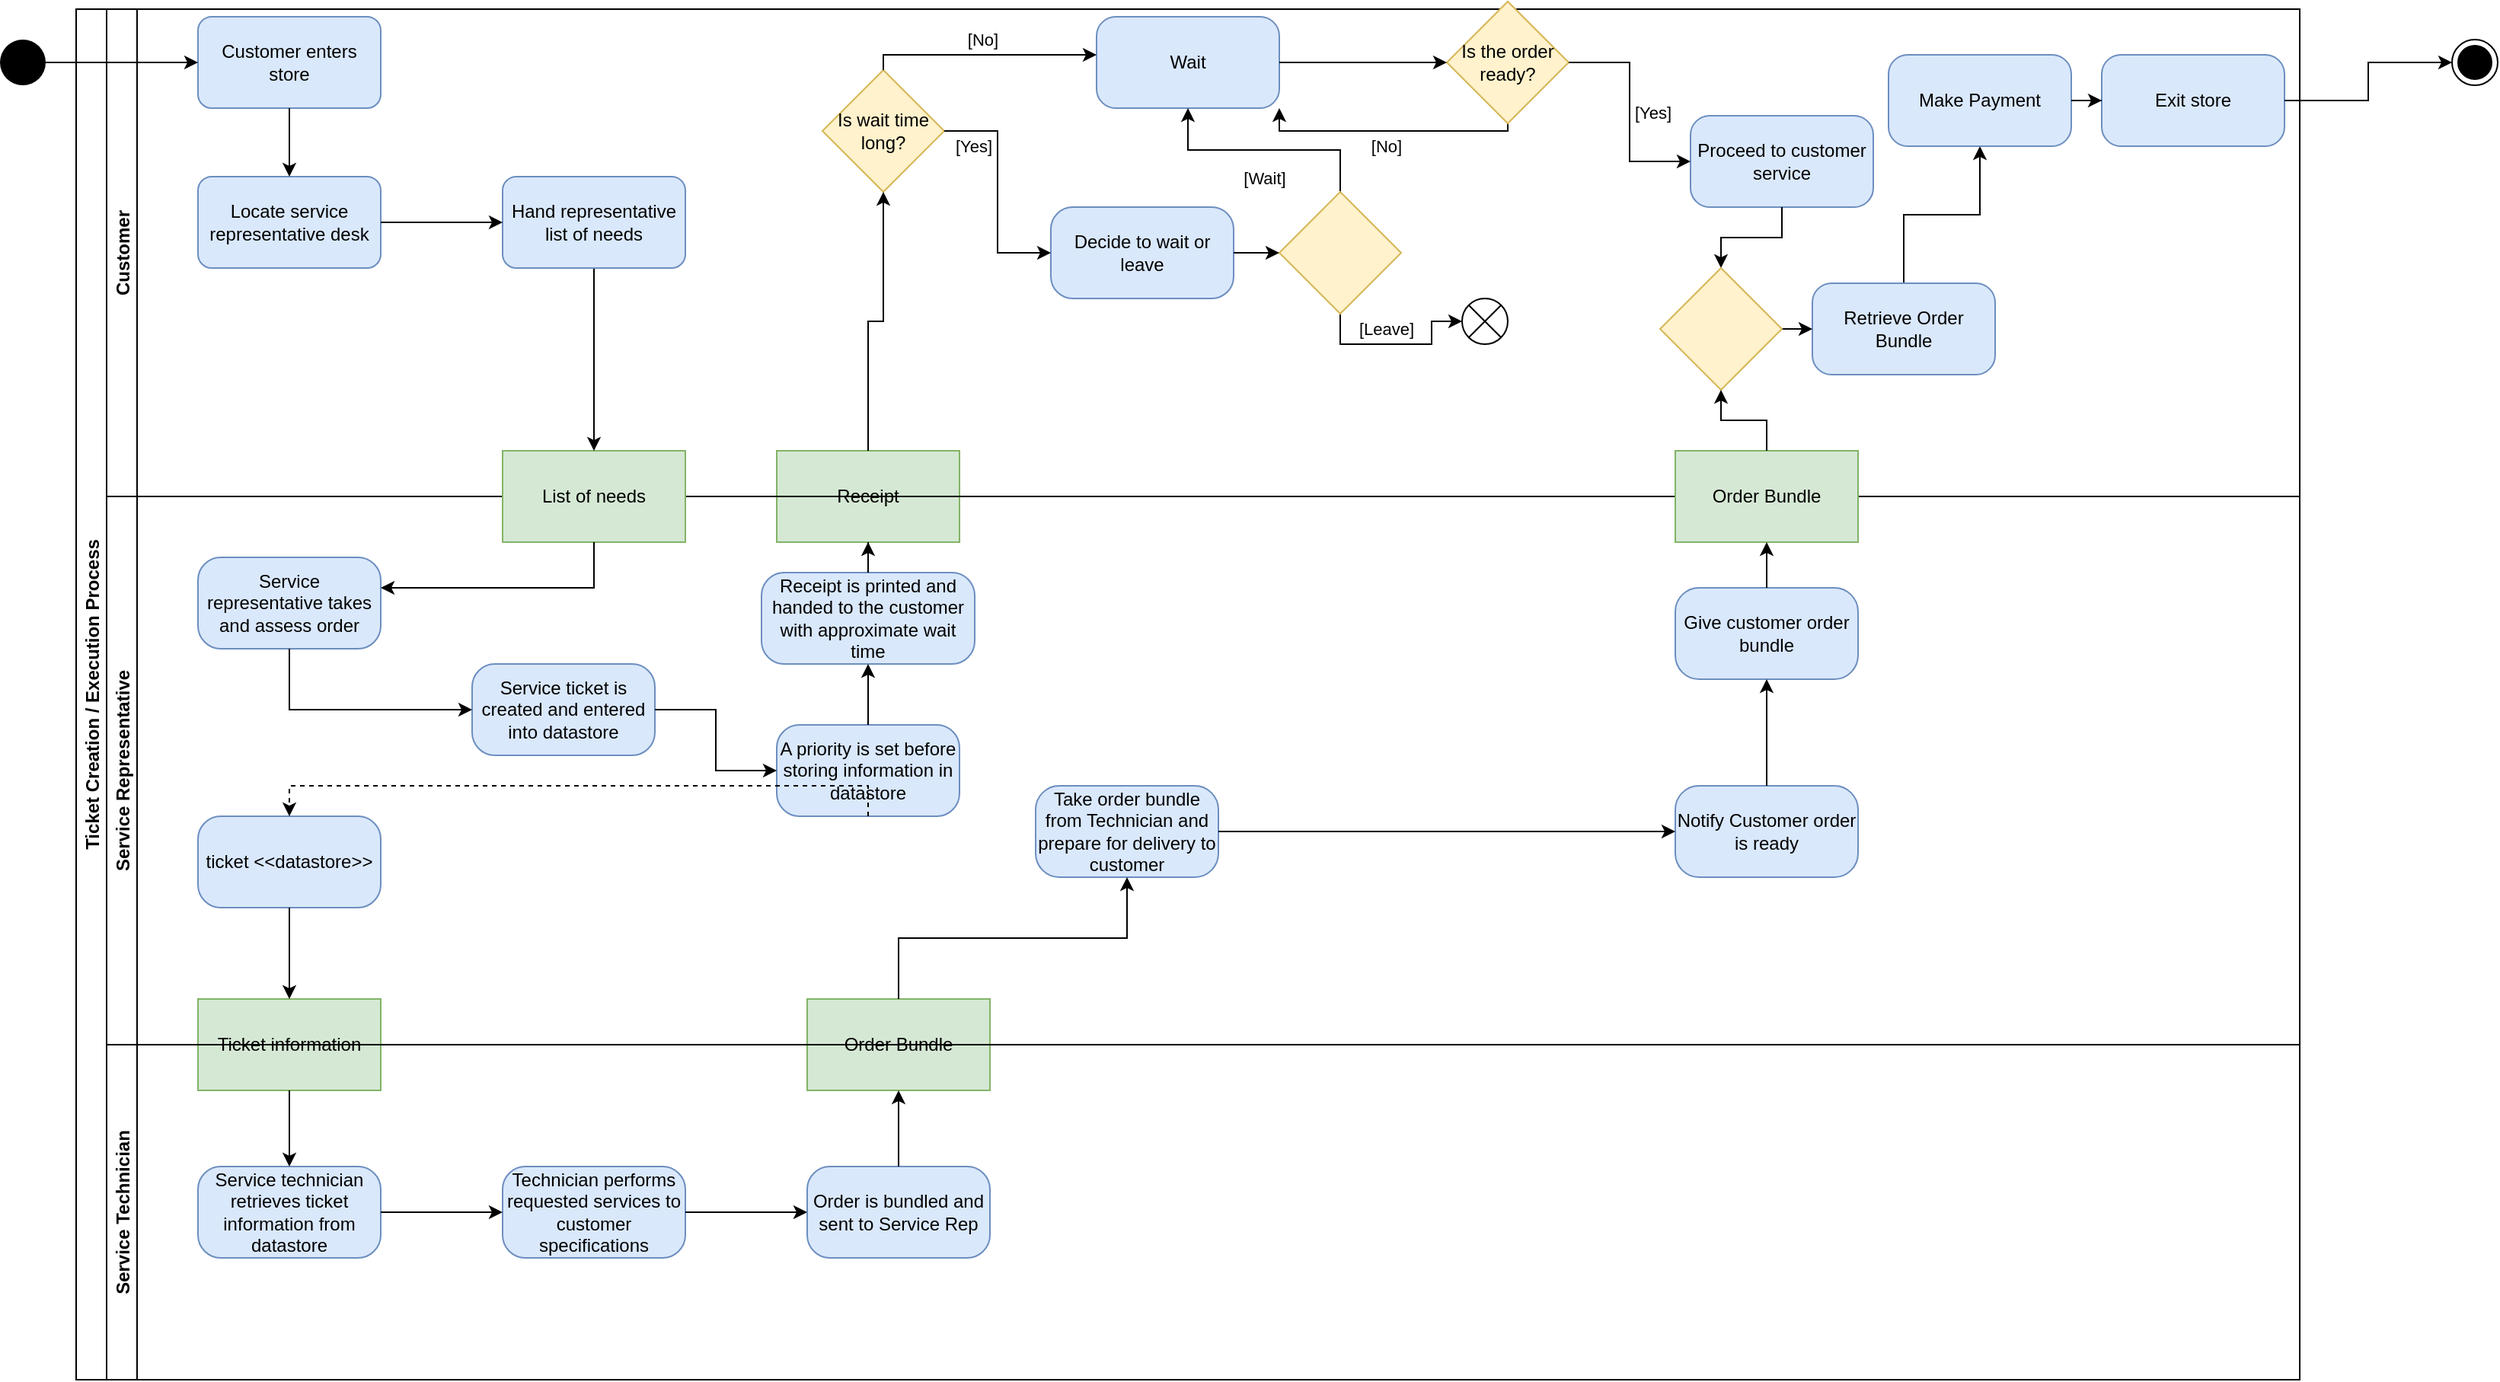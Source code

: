 <mxfile version="20.3.0" type="device" pages="3"><diagram id="ZKMqJ_BEeU0OBs7D5siI" name="Ticket creation &amp; execution"><mxGraphModel dx="2062" dy="1225" grid="1" gridSize="10" guides="1" tooltips="1" connect="1" arrows="1" fold="1" page="1" pageScale="1" pageWidth="1100" pageHeight="850" math="0" shadow="0"><root><mxCell id="0"/><mxCell id="1" parent="0"/><mxCell id="JfUWYez7sKmRJ-9ajCU5-1" value="Ticket Creation / Execution Process" style="swimlane;childLayout=stackLayout;resizeParent=1;resizeParentMax=0;horizontal=0;startSize=20;horizontalStack=0;" parent="1" vertex="1"><mxGeometry x="70" y="160" width="1460" height="900" as="geometry"/></mxCell><mxCell id="JfUWYez7sKmRJ-9ajCU5-2" value="Customer" style="swimlane;startSize=20;horizontal=0;" parent="JfUWYez7sKmRJ-9ajCU5-1" vertex="1"><mxGeometry x="20" width="1440" height="320" as="geometry"/></mxCell><mxCell id="Pb6jG4cwMcX9YIwCcuQ--3" value="Customer enters store" style="rounded=1;whiteSpace=wrap;html=1;fillColor=#dae8fc;strokeColor=#6c8ebf;" parent="JfUWYez7sKmRJ-9ajCU5-2" vertex="1"><mxGeometry x="60" y="5" width="120" height="60" as="geometry"/></mxCell><mxCell id="Pb6jG4cwMcX9YIwCcuQ--5" value="Locate service representative desk" style="whiteSpace=wrap;html=1;fillColor=#dae8fc;strokeColor=#6c8ebf;rounded=1;" parent="JfUWYez7sKmRJ-9ajCU5-2" vertex="1"><mxGeometry x="60" y="110" width="120" height="60" as="geometry"/></mxCell><mxCell id="Pb6jG4cwMcX9YIwCcuQ--6" value="" style="edgeStyle=orthogonalEdgeStyle;rounded=0;orthogonalLoop=1;jettySize=auto;html=1;" parent="JfUWYez7sKmRJ-9ajCU5-2" source="Pb6jG4cwMcX9YIwCcuQ--3" target="Pb6jG4cwMcX9YIwCcuQ--5" edge="1"><mxGeometry relative="1" as="geometry"/></mxCell><mxCell id="Pb6jG4cwMcX9YIwCcuQ--28" value="Receipt" style="whiteSpace=wrap;html=1;fillColor=#d5e8d4;strokeColor=#82b366;rounded=1;arcSize=0;" parent="JfUWYez7sKmRJ-9ajCU5-2" vertex="1"><mxGeometry x="440" y="290" width="120" height="60" as="geometry"/></mxCell><mxCell id="Pb6jG4cwMcX9YIwCcuQ--33" value="Is wait time long?" style="rhombus;whiteSpace=wrap;html=1;fillColor=#fff2cc;strokeColor=#d6b656;rounded=1;arcSize=0;" parent="JfUWYez7sKmRJ-9ajCU5-2" vertex="1"><mxGeometry x="470" y="40" width="80" height="80" as="geometry"/></mxCell><mxCell id="Pb6jG4cwMcX9YIwCcuQ--34" value="" style="edgeStyle=orthogonalEdgeStyle;rounded=0;orthogonalLoop=1;jettySize=auto;html=1;" parent="JfUWYez7sKmRJ-9ajCU5-2" source="Pb6jG4cwMcX9YIwCcuQ--28" target="Pb6jG4cwMcX9YIwCcuQ--33" edge="1"><mxGeometry relative="1" as="geometry"/></mxCell><mxCell id="Pb6jG4cwMcX9YIwCcuQ--35" value="Wait" style="whiteSpace=wrap;html=1;fillColor=#dae8fc;strokeColor=#6c8ebf;rounded=1;arcSize=21;" parent="JfUWYez7sKmRJ-9ajCU5-2" vertex="1"><mxGeometry x="650" y="5" width="120" height="60" as="geometry"/></mxCell><mxCell id="Pb6jG4cwMcX9YIwCcuQ--36" value="[No]" style="edgeStyle=orthogonalEdgeStyle;rounded=0;orthogonalLoop=1;jettySize=auto;html=1;" parent="JfUWYez7sKmRJ-9ajCU5-2" source="Pb6jG4cwMcX9YIwCcuQ--33" target="Pb6jG4cwMcX9YIwCcuQ--35" edge="1"><mxGeometry x="-0.0" y="10" relative="1" as="geometry"><Array as="points"><mxPoint x="510" y="30"/></Array><mxPoint as="offset"/></mxGeometry></mxCell><mxCell id="Pb6jG4cwMcX9YIwCcuQ--40" value="Decide to wait or leave" style="whiteSpace=wrap;html=1;fillColor=#dae8fc;strokeColor=#6c8ebf;rounded=1;arcSize=24;" parent="JfUWYez7sKmRJ-9ajCU5-2" vertex="1"><mxGeometry x="620" y="130" width="120" height="60" as="geometry"/></mxCell><mxCell id="Pb6jG4cwMcX9YIwCcuQ--41" value="[Yes]" style="edgeStyle=orthogonalEdgeStyle;rounded=0;orthogonalLoop=1;jettySize=auto;html=1;entryX=0;entryY=0.5;entryDx=0;entryDy=0;" parent="JfUWYez7sKmRJ-9ajCU5-2" source="Pb6jG4cwMcX9YIwCcuQ--33" target="Pb6jG4cwMcX9YIwCcuQ--40" edge="1"><mxGeometry x="-0.75" y="-10" relative="1" as="geometry"><mxPoint as="offset"/></mxGeometry></mxCell><mxCell id="Pb6jG4cwMcX9YIwCcuQ--44" value="" style="shape=sumEllipse;perimeter=ellipsePerimeter;whiteSpace=wrap;html=1;backgroundOutline=1;" parent="JfUWYez7sKmRJ-9ajCU5-2" vertex="1"><mxGeometry x="890" y="190" width="30" height="30" as="geometry"/></mxCell><mxCell id="Pb6jG4cwMcX9YIwCcuQ--61" value="[Wait]" style="edgeStyle=orthogonalEdgeStyle;rounded=0;orthogonalLoop=1;jettySize=auto;html=1;exitX=0.5;exitY=0;exitDx=0;exitDy=0;entryX=0.5;entryY=1;entryDx=0;entryDy=0;" parent="JfUWYez7sKmRJ-9ajCU5-2" source="Pb6jG4cwMcX9YIwCcuQ--59" target="Pb6jG4cwMcX9YIwCcuQ--35" edge="1"><mxGeometry x="0.0" y="18" relative="1" as="geometry"><mxPoint as="offset"/></mxGeometry></mxCell><mxCell id="Pb6jG4cwMcX9YIwCcuQ--62" value="[Leave]" style="edgeStyle=orthogonalEdgeStyle;rounded=0;orthogonalLoop=1;jettySize=auto;html=1;exitX=0.5;exitY=1;exitDx=0;exitDy=0;entryX=0;entryY=0.5;entryDx=0;entryDy=0;" parent="JfUWYez7sKmRJ-9ajCU5-2" source="Pb6jG4cwMcX9YIwCcuQ--59" target="Pb6jG4cwMcX9YIwCcuQ--44" edge="1"><mxGeometry x="-0.13" y="10" relative="1" as="geometry"><mxPoint as="offset"/></mxGeometry></mxCell><mxCell id="Pb6jG4cwMcX9YIwCcuQ--59" value="" style="rhombus;whiteSpace=wrap;html=1;fillColor=#fff2cc;strokeColor=#d6b656;rounded=1;arcSize=0;" parent="JfUWYez7sKmRJ-9ajCU5-2" vertex="1"><mxGeometry x="770" y="120" width="80" height="80" as="geometry"/></mxCell><mxCell id="Pb6jG4cwMcX9YIwCcuQ--60" value="" style="edgeStyle=orthogonalEdgeStyle;rounded=0;orthogonalLoop=1;jettySize=auto;html=1;" parent="JfUWYez7sKmRJ-9ajCU5-2" source="Pb6jG4cwMcX9YIwCcuQ--40" target="Pb6jG4cwMcX9YIwCcuQ--59" edge="1"><mxGeometry relative="1" as="geometry"/></mxCell><mxCell id="Pb6jG4cwMcX9YIwCcuQ--63" value="[No]" style="edgeStyle=orthogonalEdgeStyle;rounded=0;orthogonalLoop=1;jettySize=auto;html=1;exitX=0.5;exitY=1;exitDx=0;exitDy=0;entryX=1;entryY=1;entryDx=0;entryDy=0;" parent="JfUWYez7sKmRJ-9ajCU5-2" source="Pb6jG4cwMcX9YIwCcuQ--56" target="Pb6jG4cwMcX9YIwCcuQ--35" edge="1"><mxGeometry y="10" relative="1" as="geometry"><Array as="points"><mxPoint x="920" y="80"/><mxPoint x="770" y="80"/></Array><mxPoint as="offset"/></mxGeometry></mxCell><mxCell id="Pb6jG4cwMcX9YIwCcuQ--56" value="Is the order ready?" style="rhombus;whiteSpace=wrap;html=1;fillColor=#fff2cc;strokeColor=#d6b656;rounded=1;arcSize=0;" parent="JfUWYez7sKmRJ-9ajCU5-2" vertex="1"><mxGeometry x="880" y="-5" width="80" height="80" as="geometry"/></mxCell><mxCell id="Pb6jG4cwMcX9YIwCcuQ--57" value="" style="edgeStyle=orthogonalEdgeStyle;rounded=0;orthogonalLoop=1;jettySize=auto;html=1;" parent="JfUWYez7sKmRJ-9ajCU5-2" source="Pb6jG4cwMcX9YIwCcuQ--35" target="Pb6jG4cwMcX9YIwCcuQ--56" edge="1"><mxGeometry relative="1" as="geometry"/></mxCell><mxCell id="Pb6jG4cwMcX9YIwCcuQ--64" value="Proceed to customer service" style="whiteSpace=wrap;html=1;fillColor=#dae8fc;strokeColor=#6c8ebf;rounded=1;arcSize=21;" parent="JfUWYez7sKmRJ-9ajCU5-2" vertex="1"><mxGeometry x="1040" y="70" width="120" height="60" as="geometry"/></mxCell><mxCell id="Pb6jG4cwMcX9YIwCcuQ--65" value="[Yes]" style="edgeStyle=orthogonalEdgeStyle;rounded=0;orthogonalLoop=1;jettySize=auto;html=1;" parent="JfUWYez7sKmRJ-9ajCU5-2" source="Pb6jG4cwMcX9YIwCcuQ--56" target="Pb6jG4cwMcX9YIwCcuQ--64" edge="1"><mxGeometry y="15" relative="1" as="geometry"><mxPoint as="offset"/></mxGeometry></mxCell><mxCell id="SjCFWOZWEIqrJJ7e1sDT-5" value="" style="edgeStyle=orthogonalEdgeStyle;rounded=0;orthogonalLoop=1;jettySize=auto;html=1;" parent="JfUWYez7sKmRJ-9ajCU5-2" source="0JuAudsnOSXtIlMTgCOu-5" target="SjCFWOZWEIqrJJ7e1sDT-4" edge="1"><mxGeometry relative="1" as="geometry"/></mxCell><mxCell id="0JuAudsnOSXtIlMTgCOu-5" value="Retrieve Order Bundle" style="whiteSpace=wrap;html=1;fillColor=#dae8fc;strokeColor=#6c8ebf;rounded=1;arcSize=21;" parent="JfUWYez7sKmRJ-9ajCU5-2" vertex="1"><mxGeometry x="1120" y="180" width="120" height="60" as="geometry"/></mxCell><mxCell id="0JuAudsnOSXtIlMTgCOu-6" value="" style="edgeStyle=orthogonalEdgeStyle;rounded=0;orthogonalLoop=1;jettySize=auto;html=1;entryX=0.5;entryY=0;entryDx=0;entryDy=0;" parent="JfUWYez7sKmRJ-9ajCU5-2" source="Pb6jG4cwMcX9YIwCcuQ--64" target="SjCFWOZWEIqrJJ7e1sDT-1" edge="1"><mxGeometry relative="1" as="geometry"><mxPoint x="1080" y="180" as="targetPoint"/></mxGeometry></mxCell><mxCell id="SjCFWOZWEIqrJJ7e1sDT-3" style="edgeStyle=orthogonalEdgeStyle;rounded=0;orthogonalLoop=1;jettySize=auto;html=1;exitX=1;exitY=0.5;exitDx=0;exitDy=0;entryX=0;entryY=0.5;entryDx=0;entryDy=0;" parent="JfUWYez7sKmRJ-9ajCU5-2" source="SjCFWOZWEIqrJJ7e1sDT-1" target="0JuAudsnOSXtIlMTgCOu-5" edge="1"><mxGeometry relative="1" as="geometry"/></mxCell><mxCell id="SjCFWOZWEIqrJJ7e1sDT-1" value="" style="rhombus;whiteSpace=wrap;html=1;fillColor=#fff2cc;strokeColor=#d6b656;rounded=1;arcSize=0;" parent="JfUWYez7sKmRJ-9ajCU5-2" vertex="1"><mxGeometry x="1020" y="170" width="80" height="80" as="geometry"/></mxCell><mxCell id="SjCFWOZWEIqrJJ7e1sDT-4" value="Make Payment" style="whiteSpace=wrap;html=1;fillColor=#dae8fc;strokeColor=#6c8ebf;rounded=1;arcSize=21;" parent="JfUWYez7sKmRJ-9ajCU5-2" vertex="1"><mxGeometry x="1170" y="30" width="120" height="60" as="geometry"/></mxCell><mxCell id="SjCFWOZWEIqrJJ7e1sDT-6" value="Exit store" style="whiteSpace=wrap;html=1;fillColor=#dae8fc;strokeColor=#6c8ebf;rounded=1;arcSize=21;" parent="JfUWYez7sKmRJ-9ajCU5-2" vertex="1"><mxGeometry x="1310" y="30" width="120" height="60" as="geometry"/></mxCell><mxCell id="SjCFWOZWEIqrJJ7e1sDT-7" value="" style="edgeStyle=orthogonalEdgeStyle;rounded=0;orthogonalLoop=1;jettySize=auto;html=1;" parent="JfUWYez7sKmRJ-9ajCU5-2" source="SjCFWOZWEIqrJJ7e1sDT-4" target="SjCFWOZWEIqrJJ7e1sDT-6" edge="1"><mxGeometry relative="1" as="geometry"/></mxCell><mxCell id="JfUWYez7sKmRJ-9ajCU5-3" value="Service Representative" style="swimlane;startSize=20;horizontal=0;" parent="JfUWYez7sKmRJ-9ajCU5-1" vertex="1"><mxGeometry x="20" y="320" width="1440" height="360" as="geometry"/></mxCell><mxCell id="Pb6jG4cwMcX9YIwCcuQ--9" value="List of needs" style="whiteSpace=wrap;html=1;fillColor=#d5e8d4;strokeColor=#82b366;rounded=1;arcSize=0;" parent="JfUWYez7sKmRJ-9ajCU5-3" vertex="1"><mxGeometry x="260" y="-30" width="120" height="60" as="geometry"/></mxCell><mxCell id="Pb6jG4cwMcX9YIwCcuQ--11" value="Service representative takes and assess order" style="whiteSpace=wrap;html=1;fillColor=#dae8fc;strokeColor=#6c8ebf;rounded=1;arcSize=25;" parent="JfUWYez7sKmRJ-9ajCU5-3" vertex="1"><mxGeometry x="60" y="40" width="120" height="60" as="geometry"/></mxCell><mxCell id="Pb6jG4cwMcX9YIwCcuQ--12" value="" style="edgeStyle=orthogonalEdgeStyle;rounded=0;orthogonalLoop=1;jettySize=auto;html=1;" parent="JfUWYez7sKmRJ-9ajCU5-3" source="Pb6jG4cwMcX9YIwCcuQ--9" target="Pb6jG4cwMcX9YIwCcuQ--11" edge="1"><mxGeometry relative="1" as="geometry"><Array as="points"><mxPoint x="320" y="60"/></Array></mxGeometry></mxCell><mxCell id="Pb6jG4cwMcX9YIwCcuQ--13" value="Service ticket is created and entered into datastore" style="whiteSpace=wrap;html=1;fillColor=#dae8fc;strokeColor=#6c8ebf;rounded=1;arcSize=25;" parent="JfUWYez7sKmRJ-9ajCU5-3" vertex="1"><mxGeometry x="240" y="110" width="120" height="60" as="geometry"/></mxCell><mxCell id="Pb6jG4cwMcX9YIwCcuQ--14" value="" style="edgeStyle=orthogonalEdgeStyle;rounded=0;orthogonalLoop=1;jettySize=auto;html=1;entryX=0;entryY=0.5;entryDx=0;entryDy=0;" parent="JfUWYez7sKmRJ-9ajCU5-3" source="Pb6jG4cwMcX9YIwCcuQ--11" target="Pb6jG4cwMcX9YIwCcuQ--13" edge="1"><mxGeometry relative="1" as="geometry"><Array as="points"><mxPoint x="120" y="140"/><mxPoint x="240" y="140"/></Array></mxGeometry></mxCell><mxCell id="Pb6jG4cwMcX9YIwCcuQ--15" value="ticket &amp;lt;&amp;lt;datastore&amp;gt;&amp;gt;" style="whiteSpace=wrap;html=1;fillColor=#dae8fc;strokeColor=#6c8ebf;rounded=1;arcSize=25;" parent="JfUWYez7sKmRJ-9ajCU5-3" vertex="1"><mxGeometry x="60" y="210" width="120" height="60" as="geometry"/></mxCell><mxCell id="Pb6jG4cwMcX9YIwCcuQ--23" value="Ticket information" style="whiteSpace=wrap;html=1;fillColor=#d5e8d4;strokeColor=#82b366;rounded=1;arcSize=0;" parent="JfUWYez7sKmRJ-9ajCU5-3" vertex="1"><mxGeometry x="60" y="330" width="120" height="60" as="geometry"/></mxCell><mxCell id="Pb6jG4cwMcX9YIwCcuQ--24" value="" style="edgeStyle=orthogonalEdgeStyle;rounded=0;orthogonalLoop=1;jettySize=auto;html=1;" parent="JfUWYez7sKmRJ-9ajCU5-3" source="Pb6jG4cwMcX9YIwCcuQ--15" target="Pb6jG4cwMcX9YIwCcuQ--23" edge="1"><mxGeometry relative="1" as="geometry"/></mxCell><mxCell id="Pb6jG4cwMcX9YIwCcuQ--26" value="Receipt is printed and handed to the customer with approximate wait time" style="whiteSpace=wrap;html=1;fillColor=#dae8fc;strokeColor=#6c8ebf;rounded=1;arcSize=25;" parent="JfUWYez7sKmRJ-9ajCU5-3" vertex="1"><mxGeometry x="430" y="50" width="140" height="60" as="geometry"/></mxCell><mxCell id="Pb6jG4cwMcX9YIwCcuQ--17" value="A priority is set before storing information in datastore" style="whiteSpace=wrap;html=1;fillColor=#dae8fc;strokeColor=#6c8ebf;rounded=1;arcSize=25;" parent="JfUWYez7sKmRJ-9ajCU5-3" vertex="1"><mxGeometry x="440" y="150" width="120" height="60" as="geometry"/></mxCell><mxCell id="Pb6jG4cwMcX9YIwCcuQ--18" value="" style="edgeStyle=orthogonalEdgeStyle;rounded=0;orthogonalLoop=1;jettySize=auto;html=1;" parent="JfUWYez7sKmRJ-9ajCU5-3" source="Pb6jG4cwMcX9YIwCcuQ--13" target="Pb6jG4cwMcX9YIwCcuQ--17" edge="1"><mxGeometry relative="1" as="geometry"/></mxCell><mxCell id="Pb6jG4cwMcX9YIwCcuQ--16" value="" style="edgeStyle=orthogonalEdgeStyle;rounded=0;orthogonalLoop=1;jettySize=auto;html=1;dashed=1;exitX=0.5;exitY=1;exitDx=0;exitDy=0;entryX=0.5;entryY=0;entryDx=0;entryDy=0;" parent="JfUWYez7sKmRJ-9ajCU5-3" source="Pb6jG4cwMcX9YIwCcuQ--17" target="Pb6jG4cwMcX9YIwCcuQ--15" edge="1"><mxGeometry relative="1" as="geometry"><Array as="points"><mxPoint x="500" y="190"/><mxPoint x="120" y="190"/></Array></mxGeometry></mxCell><mxCell id="Pb6jG4cwMcX9YIwCcuQ--27" value="" style="edgeStyle=orthogonalEdgeStyle;rounded=0;orthogonalLoop=1;jettySize=auto;html=1;" parent="JfUWYez7sKmRJ-9ajCU5-3" source="Pb6jG4cwMcX9YIwCcuQ--17" target="Pb6jG4cwMcX9YIwCcuQ--26" edge="1"><mxGeometry relative="1" as="geometry"/></mxCell><mxCell id="Pb6jG4cwMcX9YIwCcuQ--50" value="Order Bundle" style="whiteSpace=wrap;html=1;fillColor=#d5e8d4;strokeColor=#82b366;rounded=1;arcSize=0;" parent="JfUWYez7sKmRJ-9ajCU5-3" vertex="1"><mxGeometry x="460" y="330" width="120" height="60" as="geometry"/></mxCell><mxCell id="Pb6jG4cwMcX9YIwCcuQ--52" value="Take order bundle from Technician and prepare for delivery to customer" style="whiteSpace=wrap;html=1;fillColor=#dae8fc;strokeColor=#6c8ebf;rounded=1;arcSize=26;" parent="JfUWYez7sKmRJ-9ajCU5-3" vertex="1"><mxGeometry x="610" y="190" width="120" height="60" as="geometry"/></mxCell><mxCell id="Pb6jG4cwMcX9YIwCcuQ--53" value="" style="edgeStyle=orthogonalEdgeStyle;rounded=0;orthogonalLoop=1;jettySize=auto;html=1;" parent="JfUWYez7sKmRJ-9ajCU5-3" source="Pb6jG4cwMcX9YIwCcuQ--50" target="Pb6jG4cwMcX9YIwCcuQ--52" edge="1"><mxGeometry relative="1" as="geometry"><Array as="points"><mxPoint x="520" y="290"/><mxPoint x="670" y="290"/></Array></mxGeometry></mxCell><mxCell id="Pb6jG4cwMcX9YIwCcuQ--66" value="Notify Customer order is ready" style="whiteSpace=wrap;html=1;fillColor=#dae8fc;strokeColor=#6c8ebf;rounded=1;arcSize=26;" parent="JfUWYez7sKmRJ-9ajCU5-3" vertex="1"><mxGeometry x="1030" y="190" width="120" height="60" as="geometry"/></mxCell><mxCell id="Pb6jG4cwMcX9YIwCcuQ--67" value="" style="edgeStyle=orthogonalEdgeStyle;rounded=0;orthogonalLoop=1;jettySize=auto;html=1;" parent="JfUWYez7sKmRJ-9ajCU5-3" source="Pb6jG4cwMcX9YIwCcuQ--52" target="Pb6jG4cwMcX9YIwCcuQ--66" edge="1"><mxGeometry relative="1" as="geometry"/></mxCell><mxCell id="0JuAudsnOSXtIlMTgCOu-1" value="Give customer order bundle" style="whiteSpace=wrap;html=1;fillColor=#dae8fc;strokeColor=#6c8ebf;rounded=1;arcSize=26;" parent="JfUWYez7sKmRJ-9ajCU5-3" vertex="1"><mxGeometry x="1030" y="60" width="120" height="60" as="geometry"/></mxCell><mxCell id="0JuAudsnOSXtIlMTgCOu-2" value="" style="edgeStyle=orthogonalEdgeStyle;rounded=0;orthogonalLoop=1;jettySize=auto;html=1;" parent="JfUWYez7sKmRJ-9ajCU5-3" source="Pb6jG4cwMcX9YIwCcuQ--66" target="0JuAudsnOSXtIlMTgCOu-1" edge="1"><mxGeometry relative="1" as="geometry"/></mxCell><mxCell id="0JuAudsnOSXtIlMTgCOu-3" value="Order Bundle" style="whiteSpace=wrap;html=1;fillColor=#d5e8d4;strokeColor=#82b366;rounded=1;arcSize=0;" parent="JfUWYez7sKmRJ-9ajCU5-3" vertex="1"><mxGeometry x="1030" y="-30" width="120" height="60" as="geometry"/></mxCell><mxCell id="0JuAudsnOSXtIlMTgCOu-4" value="" style="edgeStyle=orthogonalEdgeStyle;rounded=0;orthogonalLoop=1;jettySize=auto;html=1;" parent="JfUWYez7sKmRJ-9ajCU5-3" source="0JuAudsnOSXtIlMTgCOu-1" target="0JuAudsnOSXtIlMTgCOu-3" edge="1"><mxGeometry relative="1" as="geometry"/></mxCell><mxCell id="JfUWYez7sKmRJ-9ajCU5-4" value="Service Technician" style="swimlane;startSize=20;horizontal=0;" parent="JfUWYez7sKmRJ-9ajCU5-1" vertex="1"><mxGeometry x="20" y="680" width="1440" height="220" as="geometry"/></mxCell><mxCell id="Pb6jG4cwMcX9YIwCcuQ--19" value="Service technician retrieves ticket information from datastore" style="whiteSpace=wrap;html=1;fillColor=#dae8fc;strokeColor=#6c8ebf;rounded=1;arcSize=25;" parent="JfUWYez7sKmRJ-9ajCU5-4" vertex="1"><mxGeometry x="60" y="80" width="120" height="60" as="geometry"/></mxCell><mxCell id="Pb6jG4cwMcX9YIwCcuQ--21" value="Technician performs requested services to customer specifications" style="whiteSpace=wrap;html=1;fillColor=#dae8fc;strokeColor=#6c8ebf;rounded=1;arcSize=25;" parent="JfUWYez7sKmRJ-9ajCU5-4" vertex="1"><mxGeometry x="260" y="80" width="120" height="60" as="geometry"/></mxCell><mxCell id="Pb6jG4cwMcX9YIwCcuQ--22" value="" style="edgeStyle=orthogonalEdgeStyle;rounded=0;orthogonalLoop=1;jettySize=auto;html=1;" parent="JfUWYez7sKmRJ-9ajCU5-4" source="Pb6jG4cwMcX9YIwCcuQ--19" target="Pb6jG4cwMcX9YIwCcuQ--21" edge="1"><mxGeometry relative="1" as="geometry"/></mxCell><mxCell id="Pb6jG4cwMcX9YIwCcuQ--48" value="Order is bundled and sent to Service Rep" style="whiteSpace=wrap;html=1;fillColor=#dae8fc;strokeColor=#6c8ebf;rounded=1;arcSize=25;" parent="JfUWYez7sKmRJ-9ajCU5-4" vertex="1"><mxGeometry x="460" y="80" width="120" height="60" as="geometry"/></mxCell><mxCell id="Pb6jG4cwMcX9YIwCcuQ--49" value="" style="edgeStyle=orthogonalEdgeStyle;rounded=0;orthogonalLoop=1;jettySize=auto;html=1;" parent="JfUWYez7sKmRJ-9ajCU5-4" source="Pb6jG4cwMcX9YIwCcuQ--21" target="Pb6jG4cwMcX9YIwCcuQ--48" edge="1"><mxGeometry relative="1" as="geometry"/></mxCell><mxCell id="Pb6jG4cwMcX9YIwCcuQ--25" style="edgeStyle=orthogonalEdgeStyle;rounded=0;orthogonalLoop=1;jettySize=auto;html=1;exitX=0.5;exitY=1;exitDx=0;exitDy=0;entryX=0.5;entryY=0;entryDx=0;entryDy=0;" parent="JfUWYez7sKmRJ-9ajCU5-1" source="Pb6jG4cwMcX9YIwCcuQ--23" target="Pb6jG4cwMcX9YIwCcuQ--19" edge="1"><mxGeometry relative="1" as="geometry"/></mxCell><mxCell id="Pb6jG4cwMcX9YIwCcuQ--29" value="" style="edgeStyle=orthogonalEdgeStyle;rounded=0;orthogonalLoop=1;jettySize=auto;html=1;" parent="JfUWYez7sKmRJ-9ajCU5-1" source="Pb6jG4cwMcX9YIwCcuQ--26" target="Pb6jG4cwMcX9YIwCcuQ--28" edge="1"><mxGeometry relative="1" as="geometry"/></mxCell><mxCell id="Pb6jG4cwMcX9YIwCcuQ--51" value="" style="edgeStyle=orthogonalEdgeStyle;rounded=0;orthogonalLoop=1;jettySize=auto;html=1;" parent="JfUWYez7sKmRJ-9ajCU5-1" source="Pb6jG4cwMcX9YIwCcuQ--48" target="Pb6jG4cwMcX9YIwCcuQ--50" edge="1"><mxGeometry relative="1" as="geometry"/></mxCell><mxCell id="SjCFWOZWEIqrJJ7e1sDT-2" value="" style="edgeStyle=orthogonalEdgeStyle;rounded=0;orthogonalLoop=1;jettySize=auto;html=1;" parent="JfUWYez7sKmRJ-9ajCU5-1" source="0JuAudsnOSXtIlMTgCOu-3" target="SjCFWOZWEIqrJJ7e1sDT-1" edge="1"><mxGeometry relative="1" as="geometry"/></mxCell><mxCell id="Pb6jG4cwMcX9YIwCcuQ--4" style="edgeStyle=orthogonalEdgeStyle;rounded=0;orthogonalLoop=1;jettySize=auto;html=1;" parent="1" source="Pb6jG4cwMcX9YIwCcuQ--1" target="Pb6jG4cwMcX9YIwCcuQ--3" edge="1"><mxGeometry relative="1" as="geometry"/></mxCell><mxCell id="Pb6jG4cwMcX9YIwCcuQ--1" value="" style="ellipse;fillColor=#000000;strokeColor=none;" parent="1" vertex="1"><mxGeometry x="20" y="180" width="30" height="30" as="geometry"/></mxCell><mxCell id="Pb6jG4cwMcX9YIwCcuQ--10" value="" style="edgeStyle=orthogonalEdgeStyle;rounded=0;orthogonalLoop=1;jettySize=auto;html=1;" parent="1" source="Pb6jG4cwMcX9YIwCcuQ--7" target="Pb6jG4cwMcX9YIwCcuQ--9" edge="1"><mxGeometry relative="1" as="geometry"/></mxCell><mxCell id="Pb6jG4cwMcX9YIwCcuQ--7" value="Hand representative list of needs" style="whiteSpace=wrap;html=1;fillColor=#dae8fc;strokeColor=#6c8ebf;rounded=1;" parent="1" vertex="1"><mxGeometry x="350" y="270" width="120" height="60" as="geometry"/></mxCell><mxCell id="Pb6jG4cwMcX9YIwCcuQ--8" value="" style="edgeStyle=orthogonalEdgeStyle;rounded=0;orthogonalLoop=1;jettySize=auto;html=1;" parent="1" source="Pb6jG4cwMcX9YIwCcuQ--5" target="Pb6jG4cwMcX9YIwCcuQ--7" edge="1"><mxGeometry relative="1" as="geometry"/></mxCell><mxCell id="Pb6jG4cwMcX9YIwCcuQ--38" value="" style="ellipse;html=1;shape=endState;fillColor=strokeColor;" parent="1" vertex="1"><mxGeometry x="1630" y="180" width="30" height="30" as="geometry"/></mxCell><mxCell id="SjCFWOZWEIqrJJ7e1sDT-8" style="edgeStyle=orthogonalEdgeStyle;rounded=0;orthogonalLoop=1;jettySize=auto;html=1;entryX=0;entryY=0.5;entryDx=0;entryDy=0;" parent="1" source="SjCFWOZWEIqrJJ7e1sDT-6" target="Pb6jG4cwMcX9YIwCcuQ--38" edge="1"><mxGeometry relative="1" as="geometry"/></mxCell></root></mxGraphModel></diagram><diagram id="XkKaISJtsx0rxDs6BuQe" name="Payment Individual"><mxGraphModel dx="1422" dy="845" grid="1" gridSize="10" guides="1" tooltips="1" connect="1" arrows="1" fold="1" page="1" pageScale="1" pageWidth="1100" pageHeight="850" math="0" shadow="0"><root><mxCell id="0"/><mxCell id="1" parent="0"/><mxCell id="PpakjV0sFRIzczlC9Nwc-1" value="" style="endArrow=classic;html=1;rounded=0;entryX=0;entryY=0.5;entryDx=0;entryDy=0;" edge="1" parent="1" target="PpakjV0sFRIzczlC9Nwc-28"><mxGeometry width="50" height="50" relative="1" as="geometry"><mxPoint x="30" y="650" as="sourcePoint"/><mxPoint x="340" y="420" as="targetPoint"/></mxGeometry></mxCell><mxCell id="PpakjV0sFRIzczlC9Nwc-2" value="" style="endArrow=classic;html=1;rounded=0;exitX=1;exitY=0.5;exitDx=0;exitDy=0;" edge="1" parent="1" source="PpakjV0sFRIzczlC9Nwc-8"><mxGeometry width="50" height="50" relative="1" as="geometry"><mxPoint x="1090" y="150" as="sourcePoint"/><mxPoint x="1210" y="120" as="targetPoint"/></mxGeometry></mxCell><mxCell id="PpakjV0sFRIzczlC9Nwc-3" value="Payment Process Individual Customers" style="swimlane;childLayout=stackLayout;resizeParent=1;resizeParentMax=0;horizontal=0;startSize=20;horizontalStack=0;" vertex="1" parent="1"><mxGeometry x="50" y="70" width="1130" height="750" as="geometry"/></mxCell><mxCell id="PpakjV0sFRIzczlC9Nwc-4" value="Customer    " style="swimlane;startSize=20;horizontal=0;" vertex="1" parent="PpakjV0sFRIzczlC9Nwc-3"><mxGeometry x="20" width="1110" height="270" as="geometry"/></mxCell><mxCell id="PpakjV0sFRIzczlC9Nwc-5" value="Select payment method" style="whiteSpace=wrap;html=1;fontFamily=Georgia;rounded=1;arcSize=23;fontStyle=0;fillColor=#dae8fc;strokeColor=#6c8ebf;" vertex="1" parent="PpakjV0sFRIzczlC9Nwc-4"><mxGeometry x="40" y="20" width="120" height="60" as="geometry"/></mxCell><mxCell id="PpakjV0sFRIzczlC9Nwc-6" value="" style="rhombus;whiteSpace=wrap;html=1;fontFamily=Georgia;rounded=1;arcSize=0;fontStyle=0;fillColor=#fff2cc;strokeColor=#d6b656;" vertex="1" parent="PpakjV0sFRIzczlC9Nwc-4"><mxGeometry x="240" y="10" width="80" height="80" as="geometry"/></mxCell><mxCell id="PpakjV0sFRIzczlC9Nwc-7" value="" style="edgeStyle=orthogonalEdgeStyle;rounded=0;orthogonalLoop=1;jettySize=auto;html=1;fontFamily=Georgia;" edge="1" parent="PpakjV0sFRIzczlC9Nwc-4" source="PpakjV0sFRIzczlC9Nwc-5" target="PpakjV0sFRIzczlC9Nwc-6"><mxGeometry relative="1" as="geometry"/></mxCell><mxCell id="PpakjV0sFRIzczlC9Nwc-8" value="" style="rhombus;whiteSpace=wrap;html=1;fontFamily=Georgia;rounded=1;arcSize=0;fontStyle=0;fillColor=#fff2cc;strokeColor=#d6b656;" vertex="1" parent="PpakjV0sFRIzczlC9Nwc-4"><mxGeometry x="880" y="10" width="80" height="80" as="geometry"/></mxCell><mxCell id="PpakjV0sFRIzczlC9Nwc-9" value="Hand cash to cashier" style="whiteSpace=wrap;html=1;fontFamily=Georgia;rounded=1;arcSize=23;fontStyle=0;fillColor=#dae8fc;strokeColor=#6c8ebf;" vertex="1" parent="PpakjV0sFRIzczlC9Nwc-4"><mxGeometry x="380" y="110" width="120" height="60" as="geometry"/></mxCell><mxCell id="PpakjV0sFRIzczlC9Nwc-10" value="[Cash]" style="edgeStyle=orthogonalEdgeStyle;rounded=0;orthogonalLoop=1;jettySize=auto;html=1;" edge="1" parent="PpakjV0sFRIzczlC9Nwc-4" source="PpakjV0sFRIzczlC9Nwc-6" target="PpakjV0sFRIzczlC9Nwc-9"><mxGeometry x="0.6" y="10" relative="1" as="geometry"><Array as="points"><mxPoint x="280" y="140"/></Array><mxPoint as="offset"/></mxGeometry></mxCell><mxCell id="PpakjV0sFRIzczlC9Nwc-11" value="Enters card into reader" style="whiteSpace=wrap;html=1;fontFamily=Georgia;rounded=1;arcSize=20;fontStyle=0;fillColor=#dae8fc;strokeColor=#6c8ebf;" vertex="1" parent="PpakjV0sFRIzczlC9Nwc-4"><mxGeometry x="380" y="20" width="120" height="60" as="geometry"/></mxCell><mxCell id="PpakjV0sFRIzczlC9Nwc-12" value="[Credit]" style="edgeStyle=orthogonalEdgeStyle;rounded=0;orthogonalLoop=1;jettySize=auto;html=1;" edge="1" parent="PpakjV0sFRIzczlC9Nwc-4" source="PpakjV0sFRIzczlC9Nwc-6" target="PpakjV0sFRIzczlC9Nwc-11"><mxGeometry y="10" relative="1" as="geometry"><mxPoint as="offset"/></mxGeometry></mxCell><mxCell id="PpakjV0sFRIzczlC9Nwc-13" style="edgeStyle=orthogonalEdgeStyle;rounded=0;orthogonalLoop=1;jettySize=auto;html=1;entryX=0;entryY=0.5;entryDx=0;entryDy=0;" edge="1" parent="PpakjV0sFRIzczlC9Nwc-4" source="PpakjV0sFRIzczlC9Nwc-14" target="PpakjV0sFRIzczlC9Nwc-8"><mxGeometry relative="1" as="geometry"><Array as="points"><mxPoint x="740" y="140"/><mxPoint x="740" y="50"/></Array></mxGeometry></mxCell><mxCell id="PpakjV0sFRIzczlC9Nwc-14" value="Receive change" style="rounded=1;whiteSpace=wrap;html=1;fillColor=#dae8fc;strokeColor=#6c8ebf;" vertex="1" parent="PpakjV0sFRIzczlC9Nwc-4"><mxGeometry x="540" y="110" width="120" height="60" as="geometry"/></mxCell><mxCell id="PpakjV0sFRIzczlC9Nwc-17" style="edgeStyle=orthogonalEdgeStyle;rounded=0;jumpStyle=arc;orthogonalLoop=1;jettySize=auto;html=1;entryX=0.5;entryY=1;entryDx=0;entryDy=0;" edge="1" parent="PpakjV0sFRIzczlC9Nwc-4" source="PpakjV0sFRIzczlC9Nwc-18" target="PpakjV0sFRIzczlC9Nwc-8"><mxGeometry relative="1" as="geometry"><Array as="points"><mxPoint x="920" y="170"/></Array></mxGeometry></mxCell><mxCell id="PpakjV0sFRIzczlC9Nwc-18" value="Remove card from reader" style="rounded=1;whiteSpace=wrap;html=1;fillColor=#dae8fc;strokeColor=#6c8ebf;" vertex="1" parent="PpakjV0sFRIzczlC9Nwc-4"><mxGeometry x="760" y="140" width="120" height="60" as="geometry"/></mxCell><mxCell id="PpakjV0sFRIzczlC9Nwc-19" value="Customer Service Rep" style="swimlane;startSize=20;horizontal=0;" vertex="1" parent="PpakjV0sFRIzczlC9Nwc-3"><mxGeometry x="20" y="270" width="1110" height="230" as="geometry"/></mxCell><mxCell id="PpakjV0sFRIzczlC9Nwc-20" value="Tell customer non-discounted amount" style="whiteSpace=wrap;html=1;fontFamily=Georgia;rounded=1;fillColor=#dae8fc;strokeColor=#6c8ebf;" vertex="1" parent="PpakjV0sFRIzczlC9Nwc-19"><mxGeometry x="40" y="150" width="120" height="60" as="geometry"/></mxCell><mxCell id="PpakjV0sFRIzczlC9Nwc-22" value="Enter amount received" style="whiteSpace=wrap;html=1;fontFamily=Georgia;rounded=1;arcSize=17;fontStyle=0;fillColor=#dae8fc;strokeColor=#6c8ebf;" vertex="1" parent="PpakjV0sFRIzczlC9Nwc-19"><mxGeometry x="380" y="70" width="120" height="60" as="geometry"/></mxCell><mxCell id="PpakjV0sFRIzczlC9Nwc-24" value="" style="edgeStyle=orthogonalEdgeStyle;rounded=0;orthogonalLoop=1;jettySize=auto;html=1;" edge="1" parent="PpakjV0sFRIzczlC9Nwc-19" source="PpakjV0sFRIzczlC9Nwc-25"><mxGeometry relative="1" as="geometry"><mxPoint x="595" y="30" as="targetPoint"/></mxGeometry></mxCell><mxCell id="PpakjV0sFRIzczlC9Nwc-25" value="Give customer change" style="whiteSpace=wrap;html=1;fontFamily=Georgia;rounded=1;arcSize=18;fontStyle=0;fillColor=#dae8fc;strokeColor=#6c8ebf;" vertex="1" parent="PpakjV0sFRIzczlC9Nwc-19"><mxGeometry x="540" y="70" width="110" height="60" as="geometry"/></mxCell><mxCell id="zyiMQM50jvYiC5IJ-mkh-7" value="[No]" style="edgeStyle=orthogonalEdgeStyle;rounded=0;orthogonalLoop=1;jettySize=auto;html=1;exitX=0;exitY=0.5;exitDx=0;exitDy=0;entryX=1;entryY=0.5;entryDx=0;entryDy=0;" edge="1" parent="PpakjV0sFRIzczlC9Nwc-19" source="zyiMQM50jvYiC5IJ-mkh-3" target="PpakjV0sFRIzczlC9Nwc-20"><mxGeometry x="-0.067" y="-14" relative="1" as="geometry"><mxPoint x="-10" y="4" as="offset"/></mxGeometry></mxCell><mxCell id="zyiMQM50jvYiC5IJ-mkh-3" value="Is customer MVC?" style="rhombus;whiteSpace=wrap;html=1;fontFamily=Georgia;fillColor=#dae8fc;strokeColor=#6c8ebf;rounded=1;arcSize=0;" vertex="1" parent="PpakjV0sFRIzczlC9Nwc-19"><mxGeometry x="290" y="110" width="80" height="80" as="geometry"/></mxCell><mxCell id="WmdmxqWSigNrQEaEggsQ-3" style="edgeStyle=orthogonalEdgeStyle;rounded=0;orthogonalLoop=1;jettySize=auto;html=1;exitX=0;exitY=0.5;exitDx=0;exitDy=0;entryX=1;entryY=0.5;entryDx=0;entryDy=0;" edge="1" parent="PpakjV0sFRIzczlC9Nwc-19" source="zyiMQM50jvYiC5IJ-mkh-5" target="WmdmxqWSigNrQEaEggsQ-1"><mxGeometry relative="1" as="geometry"/></mxCell><mxCell id="zyiMQM50jvYiC5IJ-mkh-5" value="Apply discount and give customer amount" style="whiteSpace=wrap;html=1;fontFamily=Georgia;fillColor=#dae8fc;strokeColor=#6c8ebf;rounded=1;" vertex="1" parent="PpakjV0sFRIzczlC9Nwc-19"><mxGeometry x="190" y="50" width="100" height="45" as="geometry"/></mxCell><mxCell id="zyiMQM50jvYiC5IJ-mkh-6" value="[Yes]" style="edgeStyle=orthogonalEdgeStyle;rounded=0;orthogonalLoop=1;jettySize=auto;html=1;entryX=1;entryY=0.5;entryDx=0;entryDy=0;" edge="1" parent="PpakjV0sFRIzczlC9Nwc-19" source="zyiMQM50jvYiC5IJ-mkh-3" target="zyiMQM50jvYiC5IJ-mkh-5"><mxGeometry x="0.199" y="-20" relative="1" as="geometry"><mxPoint x="20" y="20" as="offset"/></mxGeometry></mxCell><mxCell id="WmdmxqWSigNrQEaEggsQ-4" style="edgeStyle=orthogonalEdgeStyle;rounded=0;orthogonalLoop=1;jettySize=auto;html=1;exitX=0.5;exitY=0;exitDx=0;exitDy=0;entryX=0.5;entryY=1;entryDx=0;entryDy=0;" edge="1" parent="PpakjV0sFRIzczlC9Nwc-19" source="WmdmxqWSigNrQEaEggsQ-1" target="PpakjV0sFRIzczlC9Nwc-15"><mxGeometry relative="1" as="geometry"/></mxCell><mxCell id="WmdmxqWSigNrQEaEggsQ-1" value="" style="rhombus;whiteSpace=wrap;html=1;fontFamily=Georgia;fillColor=#dae8fc;strokeColor=#6c8ebf;rounded=1;arcSize=0;" vertex="1" parent="PpakjV0sFRIzczlC9Nwc-19"><mxGeometry x="60" y="50" width="80" height="80" as="geometry"/></mxCell><mxCell id="WmdmxqWSigNrQEaEggsQ-2" value="" style="edgeStyle=orthogonalEdgeStyle;rounded=0;orthogonalLoop=1;jettySize=auto;html=1;" edge="1" parent="PpakjV0sFRIzczlC9Nwc-19" source="PpakjV0sFRIzczlC9Nwc-20" target="WmdmxqWSigNrQEaEggsQ-1"><mxGeometry relative="1" as="geometry"/></mxCell><mxCell id="PpakjV0sFRIzczlC9Nwc-21" value="Cash" style="whiteSpace=wrap;html=1;fontFamily=Georgia;rounded=1;arcSize=0;fontStyle=0;fillColor=#d5e8d4;strokeColor=#82b366;" vertex="1" parent="PpakjV0sFRIzczlC9Nwc-19"><mxGeometry x="380" y="-30" width="120" height="60" as="geometry"/></mxCell><mxCell id="PpakjV0sFRIzczlC9Nwc-23" value="" style="edgeStyle=orthogonalEdgeStyle;rounded=0;orthogonalLoop=1;jettySize=auto;html=1;" edge="1" parent="PpakjV0sFRIzczlC9Nwc-19" source="PpakjV0sFRIzczlC9Nwc-21" target="PpakjV0sFRIzczlC9Nwc-22"><mxGeometry relative="1" as="geometry"/></mxCell><mxCell id="PpakjV0sFRIzczlC9Nwc-26" value="Change" style="rounded=0;whiteSpace=wrap;html=1;fillColor=#d5e8d4;strokeColor=#82b366;" vertex="1" parent="PpakjV0sFRIzczlC9Nwc-19"><mxGeometry x="540" y="-30" width="120" height="60" as="geometry"/></mxCell><mxCell id="PpakjV0sFRIzczlC9Nwc-15" value="Amount" style="whiteSpace=wrap;html=1;fontFamily=Georgia;rounded=1;arcSize=0;fontStyle=1;fillColor=#d5e8d4;strokeColor=#82b366;" vertex="1" parent="PpakjV0sFRIzczlC9Nwc-19"><mxGeometry x="40" y="-30" width="120" height="60" as="geometry"/></mxCell><mxCell id="PpakjV0sFRIzczlC9Nwc-27" value="POS System" style="swimlane;startSize=20;horizontal=0;" vertex="1" parent="PpakjV0sFRIzczlC9Nwc-3"><mxGeometry x="20" y="500" width="1110" height="250" as="geometry"/></mxCell><mxCell id="PpakjV0sFRIzczlC9Nwc-28" value="Show total amount" style="rounded=1;whiteSpace=wrap;html=1;fontFamily=Georgia;fillColor=#dae8fc;strokeColor=#6c8ebf;" vertex="1" parent="PpakjV0sFRIzczlC9Nwc-27"><mxGeometry x="40" y="50" width="120" height="60" as="geometry"/></mxCell><mxCell id="PpakjV0sFRIzczlC9Nwc-29" value="" style="edgeStyle=orthogonalEdgeStyle;rounded=0;orthogonalLoop=1;jettySize=auto;html=1;dashed=1;" edge="1" parent="PpakjV0sFRIzczlC9Nwc-27" source="PpakjV0sFRIzczlC9Nwc-30" target="PpakjV0sFRIzczlC9Nwc-31"><mxGeometry relative="1" as="geometry"/></mxCell><mxCell id="PpakjV0sFRIzczlC9Nwc-30" value="Process payment and display change" style="whiteSpace=wrap;html=1;fontFamily=Georgia;rounded=1;arcSize=18;fontStyle=0;fillColor=#dae8fc;strokeColor=#6c8ebf;" vertex="1" parent="PpakjV0sFRIzczlC9Nwc-27"><mxGeometry x="380" y="50" width="120" height="60" as="geometry"/></mxCell><mxCell id="PpakjV0sFRIzczlC9Nwc-31" value="&amp;lt;&amp;lt;datastore&amp;gt;&amp;gt;&lt;br&gt;Payment" style="rounded=0;whiteSpace=wrap;html=1;fillColor=#ffe6cc;strokeColor=#d79b00;" vertex="1" parent="PpakjV0sFRIzczlC9Nwc-27"><mxGeometry x="180" y="50" width="120" height="60" as="geometry"/></mxCell><mxCell id="PpakjV0sFRIzczlC9Nwc-32" style="edgeStyle=orthogonalEdgeStyle;rounded=0;jumpStyle=arc;orthogonalLoop=1;jettySize=auto;html=1;entryX=0.5;entryY=1;entryDx=0;entryDy=0;dashed=1;" edge="1" parent="PpakjV0sFRIzczlC9Nwc-27" source="PpakjV0sFRIzczlC9Nwc-33" target="PpakjV0sFRIzczlC9Nwc-31"><mxGeometry relative="1" as="geometry"><Array as="points"><mxPoint x="690" y="130"/><mxPoint x="240" y="130"/></Array></mxGeometry></mxCell><mxCell id="PpakjV0sFRIzczlC9Nwc-33" value="Processes payment and informs customer" style="rounded=1;whiteSpace=wrap;html=1;fillColor=#dae8fc;strokeColor=#6c8ebf;" vertex="1" parent="PpakjV0sFRIzczlC9Nwc-27"><mxGeometry x="630" y="50" width="120" height="60" as="geometry"/></mxCell><mxCell id="PpakjV0sFRIzczlC9Nwc-36" value="" style="edgeStyle=orthogonalEdgeStyle;rounded=0;orthogonalLoop=1;jettySize=auto;html=1;" edge="1" parent="PpakjV0sFRIzczlC9Nwc-3" source="PpakjV0sFRIzczlC9Nwc-22" target="PpakjV0sFRIzczlC9Nwc-30"><mxGeometry relative="1" as="geometry"/></mxCell><mxCell id="PpakjV0sFRIzczlC9Nwc-37" value="" style="edgeStyle=orthogonalEdgeStyle;rounded=0;orthogonalLoop=1;jettySize=auto;html=1;" edge="1" parent="PpakjV0sFRIzczlC9Nwc-3" source="PpakjV0sFRIzczlC9Nwc-30" target="PpakjV0sFRIzczlC9Nwc-25"><mxGeometry relative="1" as="geometry"/></mxCell><mxCell id="PpakjV0sFRIzczlC9Nwc-40" style="edgeStyle=orthogonalEdgeStyle;rounded=0;orthogonalLoop=1;jettySize=auto;html=1;jumpStyle=arc;entryX=0.5;entryY=0;entryDx=0;entryDy=0;" edge="1" parent="PpakjV0sFRIzczlC9Nwc-3" source="PpakjV0sFRIzczlC9Nwc-11" target="PpakjV0sFRIzczlC9Nwc-33"><mxGeometry relative="1" as="geometry"><mxPoint x="700" y="500" as="targetPoint"/></mxGeometry></mxCell><mxCell id="PpakjV0sFRIzczlC9Nwc-41" style="edgeStyle=orthogonalEdgeStyle;rounded=0;jumpStyle=arc;orthogonalLoop=1;jettySize=auto;html=1;entryX=0.5;entryY=1;entryDx=0;entryDy=0;" edge="1" parent="PpakjV0sFRIzczlC9Nwc-3" source="PpakjV0sFRIzczlC9Nwc-33" target="PpakjV0sFRIzczlC9Nwc-18"><mxGeometry relative="1" as="geometry"/></mxCell><mxCell id="zyiMQM50jvYiC5IJ-mkh-4" value="" style="edgeStyle=orthogonalEdgeStyle;rounded=0;orthogonalLoop=1;jettySize=auto;html=1;entryX=0.5;entryY=1;entryDx=0;entryDy=0;" edge="1" parent="PpakjV0sFRIzczlC9Nwc-3" source="PpakjV0sFRIzczlC9Nwc-28" target="zyiMQM50jvYiC5IJ-mkh-3"><mxGeometry relative="1" as="geometry"><Array as="points"><mxPoint x="120" y="530"/><mxPoint x="350" y="530"/></Array></mxGeometry></mxCell><mxCell id="PpakjV0sFRIzczlC9Nwc-35" value="" style="edgeStyle=orthogonalEdgeStyle;rounded=0;orthogonalLoop=1;jettySize=auto;html=1;" edge="1" parent="PpakjV0sFRIzczlC9Nwc-3" source="PpakjV0sFRIzczlC9Nwc-9" target="PpakjV0sFRIzczlC9Nwc-21"><mxGeometry relative="1" as="geometry"/></mxCell><mxCell id="PpakjV0sFRIzczlC9Nwc-38" value="" style="edgeStyle=orthogonalEdgeStyle;rounded=0;orthogonalLoop=1;jettySize=auto;html=1;" edge="1" parent="PpakjV0sFRIzczlC9Nwc-3" source="PpakjV0sFRIzczlC9Nwc-26" target="PpakjV0sFRIzczlC9Nwc-14"><mxGeometry relative="1" as="geometry"/></mxCell><mxCell id="PpakjV0sFRIzczlC9Nwc-16" value="" style="edgeStyle=orthogonalEdgeStyle;rounded=0;orthogonalLoop=1;jettySize=auto;html=1;fontFamily=Georgia;" edge="1" parent="PpakjV0sFRIzczlC9Nwc-3" source="PpakjV0sFRIzczlC9Nwc-15" target="PpakjV0sFRIzczlC9Nwc-5"><mxGeometry relative="1" as="geometry"/></mxCell><mxCell id="PpakjV0sFRIzczlC9Nwc-42" style="edgeStyle=orthogonalEdgeStyle;rounded=0;orthogonalLoop=1;jettySize=auto;html=1;exitX=0;exitY=1;exitDx=0;exitDy=0;entryX=0.012;entryY=1;entryDx=0;entryDy=0;entryPerimeter=0;dashed=1;dashPattern=1 1;" edge="1" parent="1" source="PpakjV0sFRIzczlC9Nwc-3" target="PpakjV0sFRIzczlC9Nwc-3"><mxGeometry relative="1" as="geometry"/></mxCell></root></mxGraphModel></diagram><diagram id="YF103wWN4lv061vZcMlz" name="MVC card process"><mxGraphModel dx="2062" dy="1225" grid="1" gridSize="10" guides="1" tooltips="1" connect="1" arrows="1" fold="1" page="1" pageScale="1" pageWidth="1100" pageHeight="850" math="0" shadow="0"><root><mxCell id="0"/><mxCell id="1" parent="0"/><mxCell id="nGEntCr2CIVRQ7gb4q57-51" value="MVC card process" style="swimlane;childLayout=stackLayout;resizeParent=1;resizeParentMax=0;horizontal=0;startSize=20;horizontalStack=0;" vertex="1" parent="1"><mxGeometry x="140" y="70" width="1140" height="460" as="geometry"/></mxCell><mxCell id="nGEntCr2CIVRQ7gb4q57-52" value="Customer" style="swimlane;startSize=20;horizontal=0;" vertex="1" parent="nGEntCr2CIVRQ7gb4q57-51"><mxGeometry x="20" width="1120" height="260" as="geometry"/></mxCell><mxCell id="nGEntCr2CIVRQ7gb4q57-58" value="Enter Store" style="rounded=1;whiteSpace=wrap;html=1;fillColor=#dae8fc;strokeColor=#6c8ebf;" vertex="1" parent="nGEntCr2CIVRQ7gb4q57-52"><mxGeometry x="50" y="35" width="120" height="60" as="geometry"/></mxCell><mxCell id="nGEntCr2CIVRQ7gb4q57-59" value="Proceed to customer service desk" style="whiteSpace=wrap;html=1;fillColor=#dae8fc;strokeColor=#6c8ebf;rounded=1;" vertex="1" parent="nGEntCr2CIVRQ7gb4q57-52"><mxGeometry x="50" y="130" width="120" height="60" as="geometry"/></mxCell><mxCell id="nGEntCr2CIVRQ7gb4q57-60" value="" style="edgeStyle=orthogonalEdgeStyle;rounded=0;orthogonalLoop=1;jettySize=auto;html=1;" edge="1" parent="nGEntCr2CIVRQ7gb4q57-52" source="nGEntCr2CIVRQ7gb4q57-58" target="nGEntCr2CIVRQ7gb4q57-59"><mxGeometry relative="1" as="geometry"/></mxCell><mxCell id="nGEntCr2CIVRQ7gb4q57-65" value="Pamphlet" style="whiteSpace=wrap;html=1;fillColor=#d5e8d4;strokeColor=#82b366;rounded=1;arcSize=0;" vertex="1" parent="nGEntCr2CIVRQ7gb4q57-52"><mxGeometry x="420" y="230" width="120" height="60" as="geometry"/></mxCell><mxCell id="nGEntCr2CIVRQ7gb4q57-67" value="Read pamphlet" style="whiteSpace=wrap;html=1;fillColor=#dae8fc;strokeColor=#6c8ebf;rounded=1;arcSize=22;" vertex="1" parent="nGEntCr2CIVRQ7gb4q57-52"><mxGeometry x="420" y="130" width="120" height="60" as="geometry"/></mxCell><mxCell id="nGEntCr2CIVRQ7gb4q57-68" value="" style="edgeStyle=orthogonalEdgeStyle;rounded=0;orthogonalLoop=1;jettySize=auto;html=1;" edge="1" parent="nGEntCr2CIVRQ7gb4q57-52" source="nGEntCr2CIVRQ7gb4q57-65" target="nGEntCr2CIVRQ7gb4q57-67"><mxGeometry relative="1" as="geometry"/></mxCell><mxCell id="nGEntCr2CIVRQ7gb4q57-69" value="Give customer service rep required information" style="whiteSpace=wrap;html=1;fillColor=#dae8fc;strokeColor=#6c8ebf;rounded=1;arcSize=22;" vertex="1" parent="nGEntCr2CIVRQ7gb4q57-52"><mxGeometry x="420" y="20" width="120" height="60" as="geometry"/></mxCell><mxCell id="nGEntCr2CIVRQ7gb4q57-70" value="" style="edgeStyle=orthogonalEdgeStyle;rounded=0;orthogonalLoop=1;jettySize=auto;html=1;" edge="1" parent="nGEntCr2CIVRQ7gb4q57-52" source="nGEntCr2CIVRQ7gb4q57-67" target="nGEntCr2CIVRQ7gb4q57-69"><mxGeometry relative="1" as="geometry"/></mxCell><mxCell id="nGEntCr2CIVRQ7gb4q57-83" value="Exit store" style="whiteSpace=wrap;html=1;fillColor=#dae8fc;strokeColor=#6c8ebf;rounded=1;arcSize=25;" vertex="1" parent="nGEntCr2CIVRQ7gb4q57-52"><mxGeometry x="930" y="35" width="120" height="60" as="geometry"/></mxCell><mxCell id="nGEntCr2CIVRQ7gb4q57-81" value="Retrieve card" style="whiteSpace=wrap;html=1;fillColor=#dae8fc;strokeColor=#6c8ebf;rounded=1;arcSize=25;" vertex="1" parent="nGEntCr2CIVRQ7gb4q57-52"><mxGeometry x="930" y="140" width="120" height="60" as="geometry"/></mxCell><mxCell id="nGEntCr2CIVRQ7gb4q57-84" value="" style="edgeStyle=orthogonalEdgeStyle;rounded=0;orthogonalLoop=1;jettySize=auto;html=1;" edge="1" parent="nGEntCr2CIVRQ7gb4q57-52" source="nGEntCr2CIVRQ7gb4q57-81" target="nGEntCr2CIVRQ7gb4q57-83"><mxGeometry relative="1" as="geometry"/></mxCell><mxCell id="nGEntCr2CIVRQ7gb4q57-53" value="Customer Service Rep" style="swimlane;startSize=20;horizontal=0;" vertex="1" parent="nGEntCr2CIVRQ7gb4q57-51"><mxGeometry x="20" y="260" width="1120" height="200" as="geometry"/></mxCell><mxCell id="nGEntCr2CIVRQ7gb4q57-63" value="Give customer pamphlet containing all information for MVC card" style="whiteSpace=wrap;html=1;fillColor=#dae8fc;strokeColor=#6c8ebf;rounded=1;" vertex="1" parent="nGEntCr2CIVRQ7gb4q57-53"><mxGeometry x="260" y="20" width="120" height="60" as="geometry"/></mxCell><mxCell id="nGEntCr2CIVRQ7gb4q57-71" value="Retrieve customer info - enter into datstore" style="whiteSpace=wrap;html=1;fillColor=#dae8fc;strokeColor=#6c8ebf;rounded=1;arcSize=22;" vertex="1" parent="nGEntCr2CIVRQ7gb4q57-53"><mxGeometry x="590" y="35" width="120" height="60" as="geometry"/></mxCell><mxCell id="nGEntCr2CIVRQ7gb4q57-73" value="MVC &amp;lt;&amp;lt;datastore&amp;gt;&amp;gt;" style="whiteSpace=wrap;html=1;fillColor=#fff2cc;strokeColor=#d6b656;rounded=1;arcSize=0;" vertex="1" parent="nGEntCr2CIVRQ7gb4q57-53"><mxGeometry x="350" y="95" width="120" height="60" as="geometry"/></mxCell><mxCell id="nGEntCr2CIVRQ7gb4q57-74" value="" style="edgeStyle=orthogonalEdgeStyle;rounded=0;orthogonalLoop=1;jettySize=auto;html=1;exitX=0;exitY=0.5;exitDx=0;exitDy=0;" edge="1" parent="nGEntCr2CIVRQ7gb4q57-53" source="nGEntCr2CIVRQ7gb4q57-71" target="nGEntCr2CIVRQ7gb4q57-73"><mxGeometry relative="1" as="geometry"><Array as="points"><mxPoint x="590" y="70"/><mxPoint x="410" y="70"/></Array></mxGeometry></mxCell><mxCell id="nGEntCr2CIVRQ7gb4q57-75" value="Print out card" style="whiteSpace=wrap;html=1;fillColor=#dae8fc;strokeColor=#6c8ebf;rounded=1;arcSize=22;" vertex="1" parent="nGEntCr2CIVRQ7gb4q57-53"><mxGeometry x="770" y="35" width="120" height="60" as="geometry"/></mxCell><mxCell id="nGEntCr2CIVRQ7gb4q57-76" value="" style="edgeStyle=orthogonalEdgeStyle;rounded=0;orthogonalLoop=1;jettySize=auto;html=1;" edge="1" parent="nGEntCr2CIVRQ7gb4q57-53" source="nGEntCr2CIVRQ7gb4q57-71" target="nGEntCr2CIVRQ7gb4q57-75"><mxGeometry relative="1" as="geometry"/></mxCell><mxCell id="nGEntCr2CIVRQ7gb4q57-77" value="Hand MVC card to customer" style="whiteSpace=wrap;html=1;fillColor=#dae8fc;strokeColor=#6c8ebf;rounded=1;arcSize=22;" vertex="1" parent="nGEntCr2CIVRQ7gb4q57-53"><mxGeometry x="930" y="90" width="120" height="60" as="geometry"/></mxCell><mxCell id="nGEntCr2CIVRQ7gb4q57-78" value="" style="edgeStyle=orthogonalEdgeStyle;rounded=0;orthogonalLoop=1;jettySize=auto;html=1;" edge="1" parent="nGEntCr2CIVRQ7gb4q57-53" source="nGEntCr2CIVRQ7gb4q57-75" target="nGEntCr2CIVRQ7gb4q57-77"><mxGeometry relative="1" as="geometry"/></mxCell><mxCell id="nGEntCr2CIVRQ7gb4q57-79" value="MVC Card" style="whiteSpace=wrap;html=1;fillColor=#d5e8d4;strokeColor=#82b366;rounded=1;arcSize=0;" vertex="1" parent="nGEntCr2CIVRQ7gb4q57-53"><mxGeometry x="930" y="-30" width="120" height="60" as="geometry"/></mxCell><mxCell id="nGEntCr2CIVRQ7gb4q57-80" value="" style="edgeStyle=orthogonalEdgeStyle;rounded=0;orthogonalLoop=1;jettySize=auto;html=1;" edge="1" parent="nGEntCr2CIVRQ7gb4q57-53" source="nGEntCr2CIVRQ7gb4q57-77" target="nGEntCr2CIVRQ7gb4q57-79"><mxGeometry relative="1" as="geometry"/></mxCell><mxCell id="nGEntCr2CIVRQ7gb4q57-66" value="" style="edgeStyle=orthogonalEdgeStyle;rounded=0;orthogonalLoop=1;jettySize=auto;html=1;entryX=0.5;entryY=1;entryDx=0;entryDy=0;" edge="1" parent="nGEntCr2CIVRQ7gb4q57-51" source="nGEntCr2CIVRQ7gb4q57-63" target="nGEntCr2CIVRQ7gb4q57-65"><mxGeometry relative="1" as="geometry"/></mxCell><mxCell id="nGEntCr2CIVRQ7gb4q57-72" value="" style="edgeStyle=orthogonalEdgeStyle;rounded=0;orthogonalLoop=1;jettySize=auto;html=1;" edge="1" parent="nGEntCr2CIVRQ7gb4q57-51" source="nGEntCr2CIVRQ7gb4q57-69" target="nGEntCr2CIVRQ7gb4q57-71"><mxGeometry relative="1" as="geometry"/></mxCell><mxCell id="nGEntCr2CIVRQ7gb4q57-82" value="" style="edgeStyle=orthogonalEdgeStyle;rounded=0;orthogonalLoop=1;jettySize=auto;html=1;" edge="1" parent="nGEntCr2CIVRQ7gb4q57-51" source="nGEntCr2CIVRQ7gb4q57-79" target="nGEntCr2CIVRQ7gb4q57-81"><mxGeometry relative="1" as="geometry"/></mxCell><mxCell id="nGEntCr2CIVRQ7gb4q57-57" style="edgeStyle=orthogonalEdgeStyle;rounded=0;orthogonalLoop=1;jettySize=auto;html=1;" edge="1" parent="1" source="nGEntCr2CIVRQ7gb4q57-56"><mxGeometry relative="1" as="geometry"><mxPoint x="210" y="135" as="targetPoint"/></mxGeometry></mxCell><mxCell id="nGEntCr2CIVRQ7gb4q57-56" value="" style="ellipse;fillColor=#000000;strokeColor=none;" vertex="1" parent="1"><mxGeometry x="50" y="120" width="30" height="30" as="geometry"/></mxCell><mxCell id="nGEntCr2CIVRQ7gb4q57-64" value="" style="edgeStyle=orthogonalEdgeStyle;rounded=0;orthogonalLoop=1;jettySize=auto;html=1;" edge="1" parent="1" source="nGEntCr2CIVRQ7gb4q57-61" target="nGEntCr2CIVRQ7gb4q57-63"><mxGeometry relative="1" as="geometry"/></mxCell><mxCell id="nGEntCr2CIVRQ7gb4q57-61" value="Discuss with customer service rep what is needed for MVC card" style="whiteSpace=wrap;html=1;fillColor=#dae8fc;strokeColor=#6c8ebf;rounded=1;" vertex="1" parent="1"><mxGeometry x="410" y="200" width="120" height="60" as="geometry"/></mxCell><mxCell id="nGEntCr2CIVRQ7gb4q57-62" value="" style="edgeStyle=orthogonalEdgeStyle;rounded=0;orthogonalLoop=1;jettySize=auto;html=1;" edge="1" parent="1" source="nGEntCr2CIVRQ7gb4q57-59" target="nGEntCr2CIVRQ7gb4q57-61"><mxGeometry relative="1" as="geometry"/></mxCell><mxCell id="nGEntCr2CIVRQ7gb4q57-85" value="" style="ellipse;html=1;shape=endState;fillColor=strokeColor;" vertex="1" parent="1"><mxGeometry x="1350" y="75" width="30" height="30" as="geometry"/></mxCell><mxCell id="nGEntCr2CIVRQ7gb4q57-86" style="edgeStyle=orthogonalEdgeStyle;rounded=0;orthogonalLoop=1;jettySize=auto;html=1;entryX=0;entryY=0.5;entryDx=0;entryDy=0;" edge="1" parent="1" source="nGEntCr2CIVRQ7gb4q57-83" target="nGEntCr2CIVRQ7gb4q57-85"><mxGeometry relative="1" as="geometry"><Array as="points"><mxPoint x="1260" y="135"/><mxPoint x="1260" y="90"/></Array></mxGeometry></mxCell></root></mxGraphModel></diagram></mxfile>